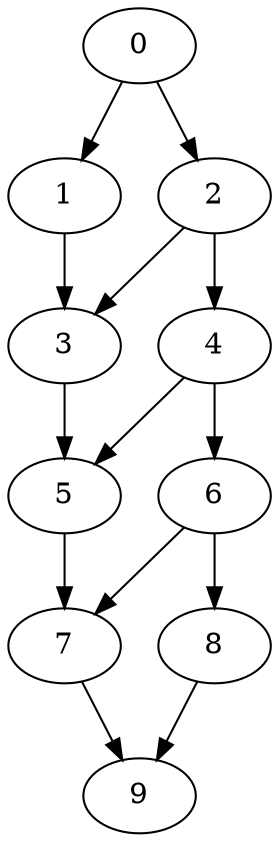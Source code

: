 digraph "Pipeline_Nodes_10_CCR_0.10_WeightType_Random#7" {
	graph ["Duplicate states"=0,
		GraphType=Pipeline,
		"Max states in OPEN"=0,
		Modes="120000ms; topo-ordered tasks, ; Pruning: task equivalence, fixed order ready list, ; F-value: ; Optimisation: best schedule length (\
SL) optimisation on equal, ",
		NumberOfTasks=10,
		"Pruned using list schedule length"=1,
		"States removed from OPEN"=0,
		TargetSystem="Homogeneous-6",
		"Time to schedule (ms)"=99,
		"Total idle time"=33,
		"Total schedule length"=443,
		"Total sequential time"=691,
		"Total states created"=2
	];
	0	["Finish time"=28,
		Processor=0,
		"Start time"=0,
		Weight=28];
	1	["Finish time"=97,
		Processor=0,
		"Start time"=28,
		Weight=69];
	0 -> 1	[Weight=2];
	2	["Finish time"=61,
		Processor=1,
		"Start time"=33,
		Weight=28];
	0 -> 2	[Weight=5];
	3	["Finish time"=235,
		Processor=0,
		"Start time"=97,
		Weight=138];
	1 -> 3	[Weight=10];
	2 -> 3	[Weight=10];
	4	["Finish time"=171,
		Processor=1,
		"Start time"=61,
		Weight=110];
	2 -> 4	[Weight=3];
	5	["Finish time"=332,
		Processor=0,
		"Start time"=235,
		Weight=97];
	3 -> 5	[Weight=7];
	4 -> 5	[Weight=6];
	6	["Finish time"=240,
		Processor=1,
		"Start time"=171,
		Weight=69];
	4 -> 6	[Weight=3];
	7	["Finish time"=360,
		Processor=0,
		"Start time"=332,
		Weight=28];
	5 -> 7	[Weight=3];
	8	["Finish time"=281,
		Processor=1,
		"Start time"=240,
		Weight=41];
	6 -> 8	[Weight=6];
	6 -> 7	[Weight=3];
	9	["Finish time"=443,
		Processor=0,
		"Start time"=360,
		Weight=83];
	8 -> 9	[Weight=2];
	7 -> 9	[Weight=9];
}
